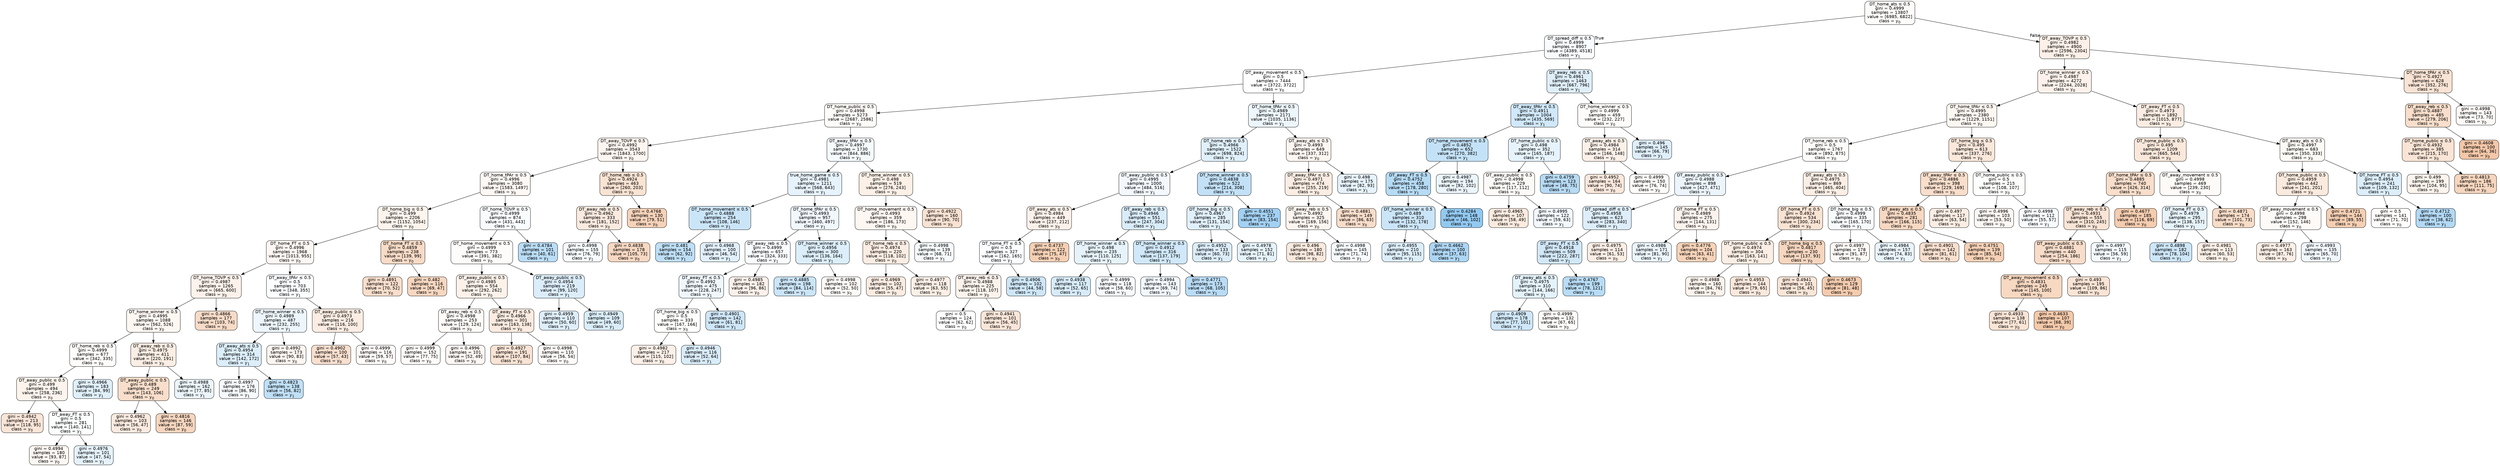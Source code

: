 digraph Tree {
node [shape=box, style="filled, rounded", color="black", fontname=helvetica] ;
edge [fontname=helvetica] ;
0 [label=<DT_home_ats &le; 0.5<br/>gini = 0.4999<br/>samples = 13807<br/>value = [6985, 6822]<br/>class = y<SUB>0</SUB>>, fillcolor="#e5813906"] ;
1 [label=<DT_spread_diff &le; 0.5<br/>gini = 0.4999<br/>samples = 8907<br/>value = [4389, 4518]<br/>class = y<SUB>1</SUB>>, fillcolor="#399de507"] ;
0 -> 1 [labeldistance=2.5, labelangle=45, headlabel="True"] ;
2 [label=<DT_away_movement &le; 0.5<br/>gini = 0.5<br/>samples = 7444<br/>value = [3722, 3722]<br/>class = y<SUB>0</SUB>>, fillcolor="#e5813900"] ;
1 -> 2 ;
3 [label=<DT_home_public &le; 0.5<br/>gini = 0.4998<br/>samples = 5273<br/>value = [2687, 2586]<br/>class = y<SUB>0</SUB>>, fillcolor="#e581390a"] ;
2 -> 3 ;
4 [label=<DT_away_TOVP &le; 0.5<br/>gini = 0.4992<br/>samples = 3543<br/>value = [1843, 1700]<br/>class = y<SUB>0</SUB>>, fillcolor="#e5813914"] ;
3 -> 4 ;
5 [label=<DT_home_tPAr &le; 0.5<br/>gini = 0.4996<br/>samples = 3080<br/>value = [1583, 1497]<br/>class = y<SUB>0</SUB>>, fillcolor="#e581390e"] ;
4 -> 5 ;
6 [label=<DT_home_big &le; 0.5<br/>gini = 0.499<br/>samples = 2206<br/>value = [1152, 1054]<br/>class = y<SUB>0</SUB>>, fillcolor="#e5813916"] ;
5 -> 6 ;
7 [label=<DT_home_FT &le; 0.5<br/>gini = 0.4996<br/>samples = 1968<br/>value = [1013, 955]<br/>class = y<SUB>0</SUB>>, fillcolor="#e581390f"] ;
6 -> 7 ;
8 [label=<DT_home_TOVP &le; 0.5<br/>gini = 0.4987<br/>samples = 1265<br/>value = [665, 600]<br/>class = y<SUB>0</SUB>>, fillcolor="#e5813919"] ;
7 -> 8 ;
9 [label=<DT_home_winner &le; 0.5<br/>gini = 0.4995<br/>samples = 1088<br/>value = [562, 526]<br/>class = y<SUB>0</SUB>>, fillcolor="#e5813910"] ;
8 -> 9 ;
10 [label=<DT_home_reb &le; 0.5<br/>gini = 0.4999<br/>samples = 677<br/>value = [342, 335]<br/>class = y<SUB>0</SUB>>, fillcolor="#e5813905"] ;
9 -> 10 ;
11 [label=<DT_away_public &le; 0.5<br/>gini = 0.499<br/>samples = 494<br/>value = [258, 236]<br/>class = y<SUB>0</SUB>>, fillcolor="#e5813916"] ;
10 -> 11 ;
12 [label=<gini = 0.4942<br/>samples = 213<br/>value = [118, 95]<br/>class = y<SUB>0</SUB>>, fillcolor="#e5813932"] ;
11 -> 12 ;
13 [label=<DT_away_FT &le; 0.5<br/>gini = 0.5<br/>samples = 281<br/>value = [140, 141]<br/>class = y<SUB>1</SUB>>, fillcolor="#399de502"] ;
11 -> 13 ;
14 [label=<gini = 0.4994<br/>samples = 180<br/>value = [93, 87]<br/>class = y<SUB>0</SUB>>, fillcolor="#e5813910"] ;
13 -> 14 ;
15 [label=<gini = 0.4976<br/>samples = 101<br/>value = [47, 54]<br/>class = y<SUB>1</SUB>>, fillcolor="#399de521"] ;
13 -> 15 ;
16 [label=<gini = 0.4966<br/>samples = 183<br/>value = [84, 99]<br/>class = y<SUB>1</SUB>>, fillcolor="#399de527"] ;
10 -> 16 ;
17 [label=<DT_away_reb &le; 0.5<br/>gini = 0.4975<br/>samples = 411<br/>value = [220, 191]<br/>class = y<SUB>0</SUB>>, fillcolor="#e5813922"] ;
9 -> 17 ;
18 [label=<DT_away_public &le; 0.5<br/>gini = 0.489<br/>samples = 249<br/>value = [143, 106]<br/>class = y<SUB>0</SUB>>, fillcolor="#e5813942"] ;
17 -> 18 ;
19 [label=<gini = 0.4962<br/>samples = 103<br/>value = [56, 47]<br/>class = y<SUB>0</SUB>>, fillcolor="#e5813929"] ;
18 -> 19 ;
20 [label=<gini = 0.4816<br/>samples = 146<br/>value = [87, 59]<br/>class = y<SUB>0</SUB>>, fillcolor="#e5813952"] ;
18 -> 20 ;
21 [label=<gini = 0.4988<br/>samples = 162<br/>value = [77, 85]<br/>class = y<SUB>1</SUB>>, fillcolor="#399de518"] ;
17 -> 21 ;
22 [label=<gini = 0.4866<br/>samples = 177<br/>value = [103, 74]<br/>class = y<SUB>0</SUB>>, fillcolor="#e5813948"] ;
8 -> 22 ;
23 [label=<DT_away_tPAr &le; 0.5<br/>gini = 0.5<br/>samples = 703<br/>value = [348, 355]<br/>class = y<SUB>1</SUB>>, fillcolor="#399de505"] ;
7 -> 23 ;
24 [label=<DT_home_winner &le; 0.5<br/>gini = 0.4989<br/>samples = 487<br/>value = [232, 255]<br/>class = y<SUB>1</SUB>>, fillcolor="#399de517"] ;
23 -> 24 ;
25 [label=<DT_away_ats &le; 0.5<br/>gini = 0.4954<br/>samples = 314<br/>value = [142, 172]<br/>class = y<SUB>1</SUB>>, fillcolor="#399de52c"] ;
24 -> 25 ;
26 [label=<gini = 0.4997<br/>samples = 176<br/>value = [86, 90]<br/>class = y<SUB>1</SUB>>, fillcolor="#399de50b"] ;
25 -> 26 ;
27 [label=<gini = 0.4823<br/>samples = 138<br/>value = [56, 82]<br/>class = y<SUB>1</SUB>>, fillcolor="#399de551"] ;
25 -> 27 ;
28 [label=<gini = 0.4992<br/>samples = 173<br/>value = [90, 83]<br/>class = y<SUB>0</SUB>>, fillcolor="#e5813914"] ;
24 -> 28 ;
29 [label=<DT_away_public &le; 0.5<br/>gini = 0.4973<br/>samples = 216<br/>value = [116, 100]<br/>class = y<SUB>0</SUB>>, fillcolor="#e5813923"] ;
23 -> 29 ;
30 [label=<gini = 0.4902<br/>samples = 100<br/>value = [57, 43]<br/>class = y<SUB>0</SUB>>, fillcolor="#e581393f"] ;
29 -> 30 ;
31 [label=<gini = 0.4999<br/>samples = 116<br/>value = [59, 57]<br/>class = y<SUB>0</SUB>>, fillcolor="#e5813909"] ;
29 -> 31 ;
32 [label=<DT_home_FT &le; 0.5<br/>gini = 0.4859<br/>samples = 238<br/>value = [139, 99]<br/>class = y<SUB>0</SUB>>, fillcolor="#e5813949"] ;
6 -> 32 ;
33 [label=<gini = 0.4891<br/>samples = 122<br/>value = [70, 52]<br/>class = y<SUB>0</SUB>>, fillcolor="#e5813942"] ;
32 -> 33 ;
34 [label=<gini = 0.482<br/>samples = 116<br/>value = [69, 47]<br/>class = y<SUB>0</SUB>>, fillcolor="#e5813951"] ;
32 -> 34 ;
35 [label=<DT_home_TOVP &le; 0.5<br/>gini = 0.4999<br/>samples = 874<br/>value = [431, 443]<br/>class = y<SUB>1</SUB>>, fillcolor="#399de507"] ;
5 -> 35 ;
36 [label=<DT_home_movement &le; 0.5<br/>gini = 0.4999<br/>samples = 773<br/>value = [391, 382]<br/>class = y<SUB>0</SUB>>, fillcolor="#e5813906"] ;
35 -> 36 ;
37 [label=<DT_away_public &le; 0.5<br/>gini = 0.4985<br/>samples = 554<br/>value = [292, 262]<br/>class = y<SUB>0</SUB>>, fillcolor="#e581391a"] ;
36 -> 37 ;
38 [label=<DT_away_reb &le; 0.5<br/>gini = 0.4998<br/>samples = 253<br/>value = [129, 124]<br/>class = y<SUB>0</SUB>>, fillcolor="#e581390a"] ;
37 -> 38 ;
39 [label=<gini = 0.4999<br/>samples = 152<br/>value = [77, 75]<br/>class = y<SUB>0</SUB>>, fillcolor="#e5813907"] ;
38 -> 39 ;
40 [label=<gini = 0.4996<br/>samples = 101<br/>value = [52, 49]<br/>class = y<SUB>0</SUB>>, fillcolor="#e581390f"] ;
38 -> 40 ;
41 [label=<DT_away_FT &le; 0.5<br/>gini = 0.4966<br/>samples = 301<br/>value = [163, 138]<br/>class = y<SUB>0</SUB>>, fillcolor="#e5813927"] ;
37 -> 41 ;
42 [label=<gini = 0.4927<br/>samples = 191<br/>value = [107, 84]<br/>class = y<SUB>0</SUB>>, fillcolor="#e5813937"] ;
41 -> 42 ;
43 [label=<gini = 0.4998<br/>samples = 110<br/>value = [56, 54]<br/>class = y<SUB>0</SUB>>, fillcolor="#e5813909"] ;
41 -> 43 ;
44 [label=<DT_away_public &le; 0.5<br/>gini = 0.4954<br/>samples = 219<br/>value = [99, 120]<br/>class = y<SUB>1</SUB>>, fillcolor="#399de52d"] ;
36 -> 44 ;
45 [label=<gini = 0.4959<br/>samples = 110<br/>value = [50, 60]<br/>class = y<SUB>1</SUB>>, fillcolor="#399de52a"] ;
44 -> 45 ;
46 [label=<gini = 0.4949<br/>samples = 109<br/>value = [49, 60]<br/>class = y<SUB>1</SUB>>, fillcolor="#399de52f"] ;
44 -> 46 ;
47 [label=<gini = 0.4784<br/>samples = 101<br/>value = [40, 61]<br/>class = y<SUB>1</SUB>>, fillcolor="#399de558"] ;
35 -> 47 ;
48 [label=<DT_home_reb &le; 0.5<br/>gini = 0.4924<br/>samples = 463<br/>value = [260, 203]<br/>class = y<SUB>0</SUB>>, fillcolor="#e5813938"] ;
4 -> 48 ;
49 [label=<DT_away_reb &le; 0.5<br/>gini = 0.4962<br/>samples = 333<br/>value = [181, 152]<br/>class = y<SUB>0</SUB>>, fillcolor="#e5813929"] ;
48 -> 49 ;
50 [label=<gini = 0.4998<br/>samples = 155<br/>value = [76, 79]<br/>class = y<SUB>1</SUB>>, fillcolor="#399de50a"] ;
49 -> 50 ;
51 [label=<gini = 0.4838<br/>samples = 178<br/>value = [105, 73]<br/>class = y<SUB>0</SUB>>, fillcolor="#e581394e"] ;
49 -> 51 ;
52 [label=<gini = 0.4768<br/>samples = 130<br/>value = [79, 51]<br/>class = y<SUB>0</SUB>>, fillcolor="#e581395a"] ;
48 -> 52 ;
53 [label=<DT_away_tPAr &le; 0.5<br/>gini = 0.4997<br/>samples = 1730<br/>value = [844, 886]<br/>class = y<SUB>1</SUB>>, fillcolor="#399de50c"] ;
3 -> 53 ;
54 [label=<true_home_game &le; 0.5<br/>gini = 0.4981<br/>samples = 1211<br/>value = [568, 643]<br/>class = y<SUB>1</SUB>>, fillcolor="#399de51e"] ;
53 -> 54 ;
55 [label=<DT_home_movement &le; 0.5<br/>gini = 0.4888<br/>samples = 254<br/>value = [108, 146]<br/>class = y<SUB>1</SUB>>, fillcolor="#399de542"] ;
54 -> 55 ;
56 [label=<gini = 0.481<br/>samples = 154<br/>value = [62, 92]<br/>class = y<SUB>1</SUB>>, fillcolor="#399de553"] ;
55 -> 56 ;
57 [label=<gini = 0.4968<br/>samples = 100<br/>value = [46, 54]<br/>class = y<SUB>1</SUB>>, fillcolor="#399de526"] ;
55 -> 57 ;
58 [label=<DT_home_tPAr &le; 0.5<br/>gini = 0.4993<br/>samples = 957<br/>value = [460, 497]<br/>class = y<SUB>1</SUB>>, fillcolor="#399de513"] ;
54 -> 58 ;
59 [label=<DT_away_reb &le; 0.5<br/>gini = 0.4999<br/>samples = 657<br/>value = [324, 333]<br/>class = y<SUB>1</SUB>>, fillcolor="#399de507"] ;
58 -> 59 ;
60 [label=<DT_away_FT &le; 0.5<br/>gini = 0.4992<br/>samples = 475<br/>value = [228, 247]<br/>class = y<SUB>1</SUB>>, fillcolor="#399de514"] ;
59 -> 60 ;
61 [label=<DT_home_big &le; 0.5<br/>gini = 0.5<br/>samples = 333<br/>value = [167, 166]<br/>class = y<SUB>0</SUB>>, fillcolor="#e5813902"] ;
60 -> 61 ;
62 [label=<gini = 0.4982<br/>samples = 217<br/>value = [115, 102]<br/>class = y<SUB>0</SUB>>, fillcolor="#e581391d"] ;
61 -> 62 ;
63 [label=<gini = 0.4946<br/>samples = 116<br/>value = [52, 64]<br/>class = y<SUB>1</SUB>>, fillcolor="#399de530"] ;
61 -> 63 ;
64 [label=<gini = 0.4901<br/>samples = 142<br/>value = [61, 81]<br/>class = y<SUB>1</SUB>>, fillcolor="#399de53f"] ;
60 -> 64 ;
65 [label=<gini = 0.4985<br/>samples = 182<br/>value = [96, 86]<br/>class = y<SUB>0</SUB>>, fillcolor="#e581391b"] ;
59 -> 65 ;
66 [label=<DT_home_winner &le; 0.5<br/>gini = 0.4956<br/>samples = 300<br/>value = [136, 164]<br/>class = y<SUB>1</SUB>>, fillcolor="#399de52c"] ;
58 -> 66 ;
67 [label=<gini = 0.4885<br/>samples = 198<br/>value = [84, 114]<br/>class = y<SUB>1</SUB>>, fillcolor="#399de543"] ;
66 -> 67 ;
68 [label=<gini = 0.4998<br/>samples = 102<br/>value = [52, 50]<br/>class = y<SUB>0</SUB>>, fillcolor="#e581390a"] ;
66 -> 68 ;
69 [label=<DT_home_winner &le; 0.5<br/>gini = 0.498<br/>samples = 519<br/>value = [276, 243]<br/>class = y<SUB>0</SUB>>, fillcolor="#e581391e"] ;
53 -> 69 ;
70 [label=<DT_home_movement &le; 0.5<br/>gini = 0.4993<br/>samples = 359<br/>value = [186, 173]<br/>class = y<SUB>0</SUB>>, fillcolor="#e5813912"] ;
69 -> 70 ;
71 [label=<DT_home_reb &le; 0.5<br/>gini = 0.4974<br/>samples = 220<br/>value = [118, 102]<br/>class = y<SUB>0</SUB>>, fillcolor="#e5813923"] ;
70 -> 71 ;
72 [label=<gini = 0.4969<br/>samples = 102<br/>value = [55, 47]<br/>class = y<SUB>0</SUB>>, fillcolor="#e5813925"] ;
71 -> 72 ;
73 [label=<gini = 0.4977<br/>samples = 118<br/>value = [63, 55]<br/>class = y<SUB>0</SUB>>, fillcolor="#e5813920"] ;
71 -> 73 ;
74 [label=<gini = 0.4998<br/>samples = 139<br/>value = [68, 71]<br/>class = y<SUB>1</SUB>>, fillcolor="#399de50b"] ;
70 -> 74 ;
75 [label=<gini = 0.4922<br/>samples = 160<br/>value = [90, 70]<br/>class = y<SUB>0</SUB>>, fillcolor="#e5813939"] ;
69 -> 75 ;
76 [label=<DT_home_tPAr &le; 0.5<br/>gini = 0.4989<br/>samples = 2171<br/>value = [1035, 1136]<br/>class = y<SUB>1</SUB>>, fillcolor="#399de517"] ;
2 -> 76 ;
77 [label=<DT_home_reb &le; 0.5<br/>gini = 0.4966<br/>samples = 1522<br/>value = [698, 824]<br/>class = y<SUB>1</SUB>>, fillcolor="#399de527"] ;
76 -> 77 ;
78 [label=<DT_away_public &le; 0.5<br/>gini = 0.4995<br/>samples = 1000<br/>value = [484, 516]<br/>class = y<SUB>1</SUB>>, fillcolor="#399de510"] ;
77 -> 78 ;
79 [label=<DT_away_ats &le; 0.5<br/>gini = 0.4984<br/>samples = 449<br/>value = [237, 212]<br/>class = y<SUB>0</SUB>>, fillcolor="#e581391b"] ;
78 -> 79 ;
80 [label=<DT_home_FT &le; 0.5<br/>gini = 0.5<br/>samples = 327<br/>value = [162, 165]<br/>class = y<SUB>1</SUB>>, fillcolor="#399de505"] ;
79 -> 80 ;
81 [label=<DT_away_reb &le; 0.5<br/>gini = 0.4988<br/>samples = 225<br/>value = [118, 107]<br/>class = y<SUB>0</SUB>>, fillcolor="#e5813918"] ;
80 -> 81 ;
82 [label=<gini = 0.5<br/>samples = 124<br/>value = [62, 62]<br/>class = y<SUB>0</SUB>>, fillcolor="#e5813900"] ;
81 -> 82 ;
83 [label=<gini = 0.4941<br/>samples = 101<br/>value = [56, 45]<br/>class = y<SUB>0</SUB>>, fillcolor="#e5813932"] ;
81 -> 83 ;
84 [label=<gini = 0.4906<br/>samples = 102<br/>value = [44, 58]<br/>class = y<SUB>1</SUB>>, fillcolor="#399de53e"] ;
80 -> 84 ;
85 [label=<gini = 0.4737<br/>samples = 122<br/>value = [75, 47]<br/>class = y<SUB>0</SUB>>, fillcolor="#e581395f"] ;
79 -> 85 ;
86 [label=<DT_away_reb &le; 0.5<br/>gini = 0.4946<br/>samples = 551<br/>value = [247, 304]<br/>class = y<SUB>1</SUB>>, fillcolor="#399de530"] ;
78 -> 86 ;
87 [label=<DT_home_winner &le; 0.5<br/>gini = 0.498<br/>samples = 235<br/>value = [110, 125]<br/>class = y<SUB>1</SUB>>, fillcolor="#399de51f"] ;
86 -> 87 ;
88 [label=<gini = 0.4938<br/>samples = 117<br/>value = [52, 65]<br/>class = y<SUB>1</SUB>>, fillcolor="#399de533"] ;
87 -> 88 ;
89 [label=<gini = 0.4999<br/>samples = 118<br/>value = [58, 60]<br/>class = y<SUB>1</SUB>>, fillcolor="#399de508"] ;
87 -> 89 ;
90 [label=<DT_home_winner &le; 0.5<br/>gini = 0.4912<br/>samples = 316<br/>value = [137, 179]<br/>class = y<SUB>1</SUB>>, fillcolor="#399de53c"] ;
86 -> 90 ;
91 [label=<gini = 0.4994<br/>samples = 143<br/>value = [69, 74]<br/>class = y<SUB>1</SUB>>, fillcolor="#399de511"] ;
90 -> 91 ;
92 [label=<gini = 0.4771<br/>samples = 173<br/>value = [68, 105]<br/>class = y<SUB>1</SUB>>, fillcolor="#399de55a"] ;
90 -> 92 ;
93 [label=<DT_home_winner &le; 0.5<br/>gini = 0.4838<br/>samples = 522<br/>value = [214, 308]<br/>class = y<SUB>1</SUB>>, fillcolor="#399de54e"] ;
77 -> 93 ;
94 [label=<DT_home_big &le; 0.5<br/>gini = 0.4967<br/>samples = 285<br/>value = [131, 154]<br/>class = y<SUB>1</SUB>>, fillcolor="#399de526"] ;
93 -> 94 ;
95 [label=<gini = 0.4952<br/>samples = 133<br/>value = [60, 73]<br/>class = y<SUB>1</SUB>>, fillcolor="#399de52d"] ;
94 -> 95 ;
96 [label=<gini = 0.4978<br/>samples = 152<br/>value = [71, 81]<br/>class = y<SUB>1</SUB>>, fillcolor="#399de51f"] ;
94 -> 96 ;
97 [label=<gini = 0.4551<br/>samples = 237<br/>value = [83, 154]<br/>class = y<SUB>1</SUB>>, fillcolor="#399de576"] ;
93 -> 97 ;
98 [label=<DT_away_ats &le; 0.5<br/>gini = 0.4993<br/>samples = 649<br/>value = [337, 312]<br/>class = y<SUB>0</SUB>>, fillcolor="#e5813913"] ;
76 -> 98 ;
99 [label=<DT_away_tPAr &le; 0.5<br/>gini = 0.4971<br/>samples = 474<br/>value = [255, 219]<br/>class = y<SUB>0</SUB>>, fillcolor="#e5813924"] ;
98 -> 99 ;
100 [label=<DT_away_reb &le; 0.5<br/>gini = 0.4992<br/>samples = 325<br/>value = [169, 156]<br/>class = y<SUB>0</SUB>>, fillcolor="#e5813914"] ;
99 -> 100 ;
101 [label=<gini = 0.496<br/>samples = 180<br/>value = [98, 82]<br/>class = y<SUB>0</SUB>>, fillcolor="#e581392a"] ;
100 -> 101 ;
102 [label=<gini = 0.4998<br/>samples = 145<br/>value = [71, 74]<br/>class = y<SUB>1</SUB>>, fillcolor="#399de50a"] ;
100 -> 102 ;
103 [label=<gini = 0.4881<br/>samples = 149<br/>value = [86, 63]<br/>class = y<SUB>0</SUB>>, fillcolor="#e5813944"] ;
99 -> 103 ;
104 [label=<gini = 0.498<br/>samples = 175<br/>value = [82, 93]<br/>class = y<SUB>1</SUB>>, fillcolor="#399de51e"] ;
98 -> 104 ;
105 [label=<DT_away_reb &le; 0.5<br/>gini = 0.4961<br/>samples = 1463<br/>value = [667, 796]<br/>class = y<SUB>1</SUB>>, fillcolor="#399de529"] ;
1 -> 105 ;
106 [label=<DT_away_tPAr &le; 0.5<br/>gini = 0.4911<br/>samples = 1004<br/>value = [435, 569]<br/>class = y<SUB>1</SUB>>, fillcolor="#399de53c"] ;
105 -> 106 ;
107 [label=<DT_home_movement &le; 0.5<br/>gini = 0.4852<br/>samples = 652<br/>value = [270, 382]<br/>class = y<SUB>1</SUB>>, fillcolor="#399de54b"] ;
106 -> 107 ;
108 [label=<DT_away_FT &le; 0.5<br/>gini = 0.4752<br/>samples = 458<br/>value = [178, 280]<br/>class = y<SUB>1</SUB>>, fillcolor="#399de55d"] ;
107 -> 108 ;
109 [label=<DT_home_winner &le; 0.5<br/>gini = 0.489<br/>samples = 310<br/>value = [132, 178]<br/>class = y<SUB>1</SUB>>, fillcolor="#399de542"] ;
108 -> 109 ;
110 [label=<gini = 0.4955<br/>samples = 210<br/>value = [95, 115]<br/>class = y<SUB>1</SUB>>, fillcolor="#399de52c"] ;
109 -> 110 ;
111 [label=<gini = 0.4662<br/>samples = 100<br/>value = [37, 63]<br/>class = y<SUB>1</SUB>>, fillcolor="#399de569"] ;
109 -> 111 ;
112 [label=<gini = 0.4284<br/>samples = 148<br/>value = [46, 102]<br/>class = y<SUB>1</SUB>>, fillcolor="#399de58c"] ;
108 -> 112 ;
113 [label=<gini = 0.4987<br/>samples = 194<br/>value = [92, 102]<br/>class = y<SUB>1</SUB>>, fillcolor="#399de519"] ;
107 -> 113 ;
114 [label=<DT_home_public &le; 0.5<br/>gini = 0.498<br/>samples = 352<br/>value = [165, 187]<br/>class = y<SUB>1</SUB>>, fillcolor="#399de51e"] ;
106 -> 114 ;
115 [label=<DT_away_public &le; 0.5<br/>gini = 0.4998<br/>samples = 229<br/>value = [117, 112]<br/>class = y<SUB>0</SUB>>, fillcolor="#e581390b"] ;
114 -> 115 ;
116 [label=<gini = 0.4965<br/>samples = 107<br/>value = [58, 49]<br/>class = y<SUB>0</SUB>>, fillcolor="#e5813928"] ;
115 -> 116 ;
117 [label=<gini = 0.4995<br/>samples = 122<br/>value = [59, 63]<br/>class = y<SUB>1</SUB>>, fillcolor="#399de510"] ;
115 -> 117 ;
118 [label=<gini = 0.4759<br/>samples = 123<br/>value = [48, 75]<br/>class = y<SUB>1</SUB>>, fillcolor="#399de55c"] ;
114 -> 118 ;
119 [label=<DT_home_winner &le; 0.5<br/>gini = 0.4999<br/>samples = 459<br/>value = [232, 227]<br/>class = y<SUB>0</SUB>>, fillcolor="#e5813905"] ;
105 -> 119 ;
120 [label=<DT_away_ats &le; 0.5<br/>gini = 0.4984<br/>samples = 314<br/>value = [166, 148]<br/>class = y<SUB>0</SUB>>, fillcolor="#e581391c"] ;
119 -> 120 ;
121 [label=<gini = 0.4952<br/>samples = 164<br/>value = [90, 74]<br/>class = y<SUB>0</SUB>>, fillcolor="#e581392d"] ;
120 -> 121 ;
122 [label=<gini = 0.4999<br/>samples = 150<br/>value = [76, 74]<br/>class = y<SUB>0</SUB>>, fillcolor="#e5813907"] ;
120 -> 122 ;
123 [label=<gini = 0.496<br/>samples = 145<br/>value = [66, 79]<br/>class = y<SUB>1</SUB>>, fillcolor="#399de52a"] ;
119 -> 123 ;
124 [label=<DT_away_TOVP &le; 0.5<br/>gini = 0.4982<br/>samples = 4900<br/>value = [2596, 2304]<br/>class = y<SUB>0</SUB>>, fillcolor="#e581391d"] ;
0 -> 124 [labeldistance=2.5, labelangle=-45, headlabel="False"] ;
125 [label=<DT_home_winner &le; 0.5<br/>gini = 0.4987<br/>samples = 4272<br/>value = [2244, 2028]<br/>class = y<SUB>0</SUB>>, fillcolor="#e5813919"] ;
124 -> 125 ;
126 [label=<DT_home_tPAr &le; 0.5<br/>gini = 0.4995<br/>samples = 2380<br/>value = [1229, 1151]<br/>class = y<SUB>0</SUB>>, fillcolor="#e5813910"] ;
125 -> 126 ;
127 [label=<DT_home_reb &le; 0.5<br/>gini = 0.5<br/>samples = 1767<br/>value = [892, 875]<br/>class = y<SUB>0</SUB>>, fillcolor="#e5813905"] ;
126 -> 127 ;
128 [label=<DT_away_public &le; 0.5<br/>gini = 0.4988<br/>samples = 898<br/>value = [427, 471]<br/>class = y<SUB>1</SUB>>, fillcolor="#399de518"] ;
127 -> 128 ;
129 [label=<DT_spread_diff &le; 0.5<br/>gini = 0.4958<br/>samples = 623<br/>value = [283, 340]<br/>class = y<SUB>1</SUB>>, fillcolor="#399de52b"] ;
128 -> 129 ;
130 [label=<DT_away_FT &le; 0.5<br/>gini = 0.4918<br/>samples = 509<br/>value = [222, 287]<br/>class = y<SUB>1</SUB>>, fillcolor="#399de53a"] ;
129 -> 130 ;
131 [label=<DT_away_ats &le; 0.5<br/>gini = 0.4975<br/>samples = 310<br/>value = [144, 166]<br/>class = y<SUB>1</SUB>>, fillcolor="#399de522"] ;
130 -> 131 ;
132 [label=<gini = 0.4909<br/>samples = 178<br/>value = [77, 101]<br/>class = y<SUB>1</SUB>>, fillcolor="#399de53d"] ;
131 -> 132 ;
133 [label=<gini = 0.4999<br/>samples = 132<br/>value = [67, 65]<br/>class = y<SUB>0</SUB>>, fillcolor="#e5813908"] ;
131 -> 133 ;
134 [label=<gini = 0.4767<br/>samples = 199<br/>value = [78, 121]<br/>class = y<SUB>1</SUB>>, fillcolor="#399de55b"] ;
130 -> 134 ;
135 [label=<gini = 0.4975<br/>samples = 114<br/>value = [61, 53]<br/>class = y<SUB>0</SUB>>, fillcolor="#e5813921"] ;
129 -> 135 ;
136 [label=<DT_home_FT &le; 0.5<br/>gini = 0.4989<br/>samples = 275<br/>value = [144, 131]<br/>class = y<SUB>0</SUB>>, fillcolor="#e5813917"] ;
128 -> 136 ;
137 [label=<gini = 0.4986<br/>samples = 171<br/>value = [81, 90]<br/>class = y<SUB>1</SUB>>, fillcolor="#399de519"] ;
136 -> 137 ;
138 [label=<gini = 0.4776<br/>samples = 104<br/>value = [63, 41]<br/>class = y<SUB>0</SUB>>, fillcolor="#e5813959"] ;
136 -> 138 ;
139 [label=<DT_away_ats &le; 0.5<br/>gini = 0.4975<br/>samples = 869<br/>value = [465, 404]<br/>class = y<SUB>0</SUB>>, fillcolor="#e5813921"] ;
127 -> 139 ;
140 [label=<DT_home_FT &le; 0.5<br/>gini = 0.4924<br/>samples = 534<br/>value = [300, 234]<br/>class = y<SUB>0</SUB>>, fillcolor="#e5813938"] ;
139 -> 140 ;
141 [label=<DT_home_public &le; 0.5<br/>gini = 0.4974<br/>samples = 304<br/>value = [163, 141]<br/>class = y<SUB>0</SUB>>, fillcolor="#e5813922"] ;
140 -> 141 ;
142 [label=<gini = 0.4988<br/>samples = 160<br/>value = [84, 76]<br/>class = y<SUB>0</SUB>>, fillcolor="#e5813918"] ;
141 -> 142 ;
143 [label=<gini = 0.4953<br/>samples = 144<br/>value = [79, 65]<br/>class = y<SUB>0</SUB>>, fillcolor="#e581392d"] ;
141 -> 143 ;
144 [label=<DT_home_big &le; 0.5<br/>gini = 0.4817<br/>samples = 230<br/>value = [137, 93]<br/>class = y<SUB>0</SUB>>, fillcolor="#e5813952"] ;
140 -> 144 ;
145 [label=<gini = 0.4941<br/>samples = 101<br/>value = [56, 45]<br/>class = y<SUB>0</SUB>>, fillcolor="#e5813932"] ;
144 -> 145 ;
146 [label=<gini = 0.4673<br/>samples = 129<br/>value = [81, 48]<br/>class = y<SUB>0</SUB>>, fillcolor="#e5813968"] ;
144 -> 146 ;
147 [label=<DT_home_big &le; 0.5<br/>gini = 0.4999<br/>samples = 335<br/>value = [165, 170]<br/>class = y<SUB>1</SUB>>, fillcolor="#399de508"] ;
139 -> 147 ;
148 [label=<gini = 0.4997<br/>samples = 178<br/>value = [91, 87]<br/>class = y<SUB>0</SUB>>, fillcolor="#e581390b"] ;
147 -> 148 ;
149 [label=<gini = 0.4984<br/>samples = 157<br/>value = [74, 83]<br/>class = y<SUB>1</SUB>>, fillcolor="#399de51c"] ;
147 -> 149 ;
150 [label=<DT_home_big &le; 0.5<br/>gini = 0.495<br/>samples = 613<br/>value = [337, 276]<br/>class = y<SUB>0</SUB>>, fillcolor="#e581392e"] ;
126 -> 150 ;
151 [label=<DT_away_tPAr &le; 0.5<br/>gini = 0.4886<br/>samples = 398<br/>value = [229, 169]<br/>class = y<SUB>0</SUB>>, fillcolor="#e5813943"] ;
150 -> 151 ;
152 [label=<DT_away_ats &le; 0.5<br/>gini = 0.4835<br/>samples = 281<br/>value = [166, 115]<br/>class = y<SUB>0</SUB>>, fillcolor="#e581394e"] ;
151 -> 152 ;
153 [label=<gini = 0.4901<br/>samples = 142<br/>value = [81, 61]<br/>class = y<SUB>0</SUB>>, fillcolor="#e581393f"] ;
152 -> 153 ;
154 [label=<gini = 0.4751<br/>samples = 139<br/>value = [85, 54]<br/>class = y<SUB>0</SUB>>, fillcolor="#e581395d"] ;
152 -> 154 ;
155 [label=<gini = 0.497<br/>samples = 117<br/>value = [63, 54]<br/>class = y<SUB>0</SUB>>, fillcolor="#e5813924"] ;
151 -> 155 ;
156 [label=<DT_home_public &le; 0.5<br/>gini = 0.5<br/>samples = 215<br/>value = [108, 107]<br/>class = y<SUB>0</SUB>>, fillcolor="#e5813902"] ;
150 -> 156 ;
157 [label=<gini = 0.4996<br/>samples = 103<br/>value = [53, 50]<br/>class = y<SUB>0</SUB>>, fillcolor="#e581390e"] ;
156 -> 157 ;
158 [label=<gini = 0.4998<br/>samples = 112<br/>value = [55, 57]<br/>class = y<SUB>1</SUB>>, fillcolor="#399de509"] ;
156 -> 158 ;
159 [label=<DT_away_FT &le; 0.5<br/>gini = 0.4973<br/>samples = 1892<br/>value = [1015, 877]<br/>class = y<SUB>0</SUB>>, fillcolor="#e5813923"] ;
125 -> 159 ;
160 [label=<DT_home_public &le; 0.5<br/>gini = 0.495<br/>samples = 1209<br/>value = [665, 544]<br/>class = y<SUB>0</SUB>>, fillcolor="#e581392e"] ;
159 -> 160 ;
161 [label=<DT_home_tPAr &le; 0.5<br/>gini = 0.4885<br/>samples = 740<br/>value = [426, 314]<br/>class = y<SUB>0</SUB>>, fillcolor="#e5813943"] ;
160 -> 161 ;
162 [label=<DT_away_reb &le; 0.5<br/>gini = 0.4931<br/>samples = 555<br/>value = [310, 245]<br/>class = y<SUB>0</SUB>>, fillcolor="#e5813935"] ;
161 -> 162 ;
163 [label=<DT_away_public &le; 0.5<br/>gini = 0.4881<br/>samples = 440<br/>value = [254, 186]<br/>class = y<SUB>0</SUB>>, fillcolor="#e5813944"] ;
162 -> 163 ;
164 [label=<DT_away_movement &le; 0.5<br/>gini = 0.4831<br/>samples = 245<br/>value = [145, 100]<br/>class = y<SUB>0</SUB>>, fillcolor="#e581394f"] ;
163 -> 164 ;
165 [label=<gini = 0.4933<br/>samples = 138<br/>value = [77, 61]<br/>class = y<SUB>0</SUB>>, fillcolor="#e5813935"] ;
164 -> 165 ;
166 [label=<gini = 0.4633<br/>samples = 107<br/>value = [68, 39]<br/>class = y<SUB>0</SUB>>, fillcolor="#e581396d"] ;
164 -> 166 ;
167 [label=<gini = 0.493<br/>samples = 195<br/>value = [109, 86]<br/>class = y<SUB>0</SUB>>, fillcolor="#e5813936"] ;
163 -> 167 ;
168 [label=<gini = 0.4997<br/>samples = 115<br/>value = [56, 59]<br/>class = y<SUB>1</SUB>>, fillcolor="#399de50d"] ;
162 -> 168 ;
169 [label=<gini = 0.4677<br/>samples = 185<br/>value = [116, 69]<br/>class = y<SUB>0</SUB>>, fillcolor="#e5813967"] ;
161 -> 169 ;
170 [label=<DT_away_movement &le; 0.5<br/>gini = 0.4998<br/>samples = 469<br/>value = [239, 230]<br/>class = y<SUB>0</SUB>>, fillcolor="#e581390a"] ;
160 -> 170 ;
171 [label=<DT_home_FT &le; 0.5<br/>gini = 0.4979<br/>samples = 295<br/>value = [138, 157]<br/>class = y<SUB>1</SUB>>, fillcolor="#399de51f"] ;
170 -> 171 ;
172 [label=<gini = 0.4898<br/>samples = 182<br/>value = [78, 104]<br/>class = y<SUB>1</SUB>>, fillcolor="#399de540"] ;
171 -> 172 ;
173 [label=<gini = 0.4981<br/>samples = 113<br/>value = [60, 53]<br/>class = y<SUB>0</SUB>>, fillcolor="#e581391e"] ;
171 -> 173 ;
174 [label=<gini = 0.4871<br/>samples = 174<br/>value = [101, 73]<br/>class = y<SUB>0</SUB>>, fillcolor="#e5813947"] ;
170 -> 174 ;
175 [label=<DT_away_ats &le; 0.5<br/>gini = 0.4997<br/>samples = 683<br/>value = [350, 333]<br/>class = y<SUB>0</SUB>>, fillcolor="#e581390c"] ;
159 -> 175 ;
176 [label=<DT_home_public &le; 0.5<br/>gini = 0.4959<br/>samples = 442<br/>value = [241, 201]<br/>class = y<SUB>0</SUB>>, fillcolor="#e581392a"] ;
175 -> 176 ;
177 [label=<DT_away_movement &le; 0.5<br/>gini = 0.4998<br/>samples = 298<br/>value = [152, 146]<br/>class = y<SUB>0</SUB>>, fillcolor="#e581390a"] ;
176 -> 177 ;
178 [label=<gini = 0.4977<br/>samples = 163<br/>value = [87, 76]<br/>class = y<SUB>0</SUB>>, fillcolor="#e5813920"] ;
177 -> 178 ;
179 [label=<gini = 0.4993<br/>samples = 135<br/>value = [65, 70]<br/>class = y<SUB>1</SUB>>, fillcolor="#399de512"] ;
177 -> 179 ;
180 [label=<gini = 0.4721<br/>samples = 144<br/>value = [89, 55]<br/>class = y<SUB>0</SUB>>, fillcolor="#e5813961"] ;
176 -> 180 ;
181 [label=<DT_home_FT &le; 0.5<br/>gini = 0.4954<br/>samples = 241<br/>value = [109, 132]<br/>class = y<SUB>1</SUB>>, fillcolor="#399de52c"] ;
175 -> 181 ;
182 [label=<gini = 0.5<br/>samples = 141<br/>value = [71, 70]<br/>class = y<SUB>0</SUB>>, fillcolor="#e5813904"] ;
181 -> 182 ;
183 [label=<gini = 0.4712<br/>samples = 100<br/>value = [38, 62]<br/>class = y<SUB>1</SUB>>, fillcolor="#399de563"] ;
181 -> 183 ;
184 [label=<DT_home_tPAr &le; 0.5<br/>gini = 0.4927<br/>samples = 628<br/>value = [352, 276]<br/>class = y<SUB>0</SUB>>, fillcolor="#e5813937"] ;
124 -> 184 ;
185 [label=<DT_away_reb &le; 0.5<br/>gini = 0.4887<br/>samples = 485<br/>value = [279, 206]<br/>class = y<SUB>0</SUB>>, fillcolor="#e5813943"] ;
184 -> 185 ;
186 [label=<DT_home_public &le; 0.5<br/>gini = 0.4932<br/>samples = 385<br/>value = [215, 170]<br/>class = y<SUB>0</SUB>>, fillcolor="#e5813935"] ;
185 -> 186 ;
187 [label=<gini = 0.499<br/>samples = 199<br/>value = [104, 95]<br/>class = y<SUB>0</SUB>>, fillcolor="#e5813916"] ;
186 -> 187 ;
188 [label=<gini = 0.4813<br/>samples = 186<br/>value = [111, 75]<br/>class = y<SUB>0</SUB>>, fillcolor="#e5813953"] ;
186 -> 188 ;
189 [label=<gini = 0.4608<br/>samples = 100<br/>value = [64, 36]<br/>class = y<SUB>0</SUB>>, fillcolor="#e5813970"] ;
185 -> 189 ;
190 [label=<gini = 0.4998<br/>samples = 143<br/>value = [73, 70]<br/>class = y<SUB>0</SUB>>, fillcolor="#e581390a"] ;
184 -> 190 ;
}